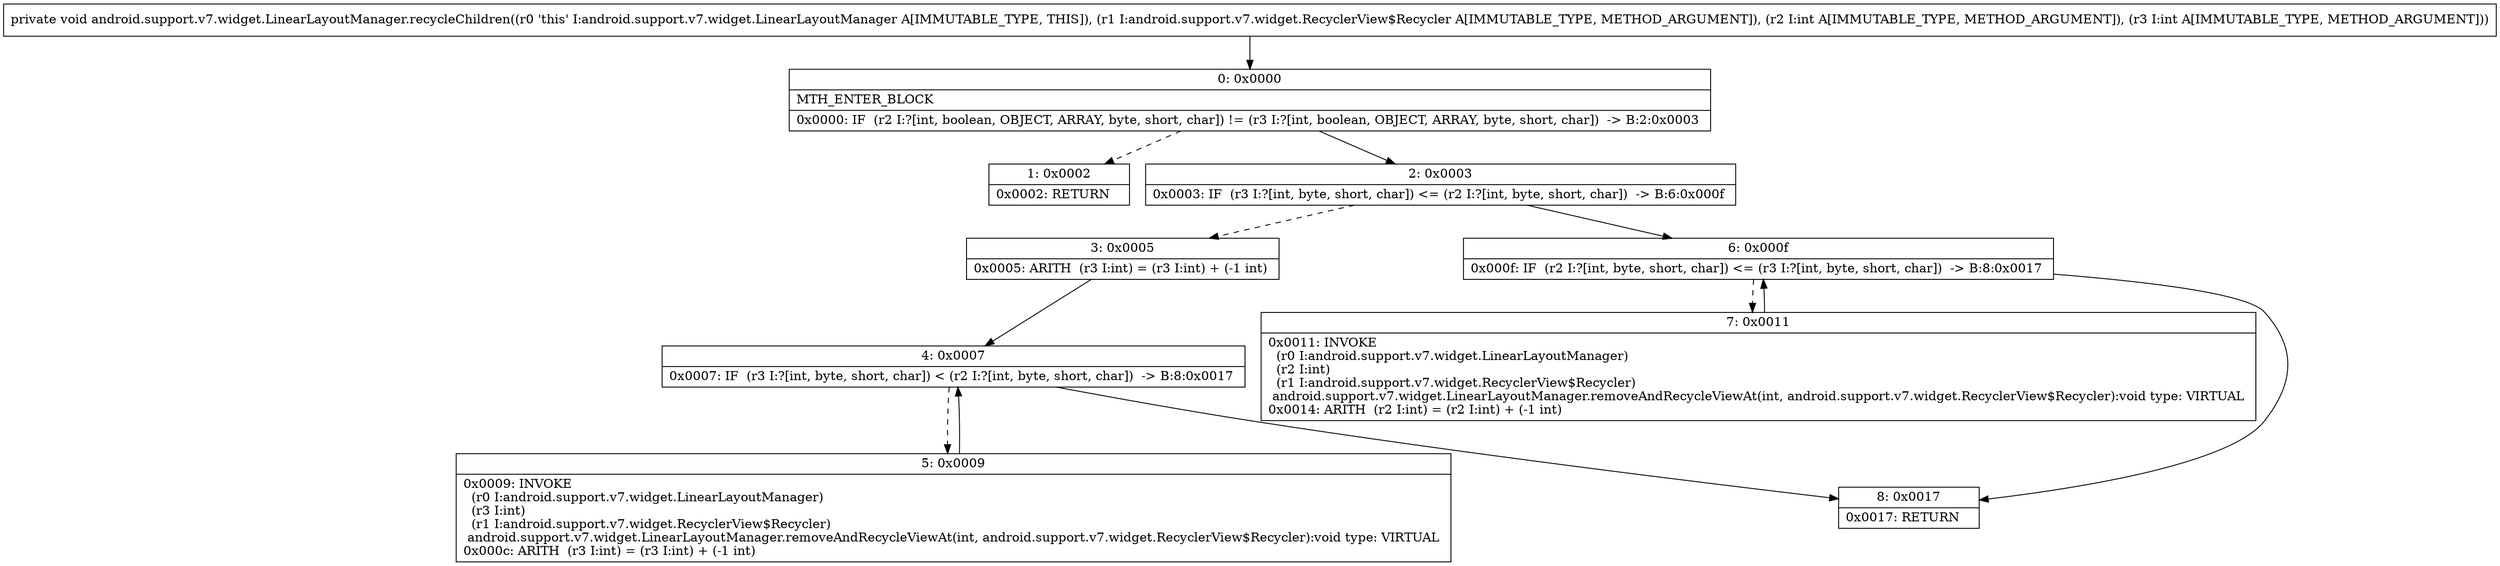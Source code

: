 digraph "CFG forandroid.support.v7.widget.LinearLayoutManager.recycleChildren(Landroid\/support\/v7\/widget\/RecyclerView$Recycler;II)V" {
Node_0 [shape=record,label="{0\:\ 0x0000|MTH_ENTER_BLOCK\l|0x0000: IF  (r2 I:?[int, boolean, OBJECT, ARRAY, byte, short, char]) != (r3 I:?[int, boolean, OBJECT, ARRAY, byte, short, char])  \-\> B:2:0x0003 \l}"];
Node_1 [shape=record,label="{1\:\ 0x0002|0x0002: RETURN   \l}"];
Node_2 [shape=record,label="{2\:\ 0x0003|0x0003: IF  (r3 I:?[int, byte, short, char]) \<= (r2 I:?[int, byte, short, char])  \-\> B:6:0x000f \l}"];
Node_3 [shape=record,label="{3\:\ 0x0005|0x0005: ARITH  (r3 I:int) = (r3 I:int) + (\-1 int) \l}"];
Node_4 [shape=record,label="{4\:\ 0x0007|0x0007: IF  (r3 I:?[int, byte, short, char]) \< (r2 I:?[int, byte, short, char])  \-\> B:8:0x0017 \l}"];
Node_5 [shape=record,label="{5\:\ 0x0009|0x0009: INVOKE  \l  (r0 I:android.support.v7.widget.LinearLayoutManager)\l  (r3 I:int)\l  (r1 I:android.support.v7.widget.RecyclerView$Recycler)\l android.support.v7.widget.LinearLayoutManager.removeAndRecycleViewAt(int, android.support.v7.widget.RecyclerView$Recycler):void type: VIRTUAL \l0x000c: ARITH  (r3 I:int) = (r3 I:int) + (\-1 int) \l}"];
Node_6 [shape=record,label="{6\:\ 0x000f|0x000f: IF  (r2 I:?[int, byte, short, char]) \<= (r3 I:?[int, byte, short, char])  \-\> B:8:0x0017 \l}"];
Node_7 [shape=record,label="{7\:\ 0x0011|0x0011: INVOKE  \l  (r0 I:android.support.v7.widget.LinearLayoutManager)\l  (r2 I:int)\l  (r1 I:android.support.v7.widget.RecyclerView$Recycler)\l android.support.v7.widget.LinearLayoutManager.removeAndRecycleViewAt(int, android.support.v7.widget.RecyclerView$Recycler):void type: VIRTUAL \l0x0014: ARITH  (r2 I:int) = (r2 I:int) + (\-1 int) \l}"];
Node_8 [shape=record,label="{8\:\ 0x0017|0x0017: RETURN   \l}"];
MethodNode[shape=record,label="{private void android.support.v7.widget.LinearLayoutManager.recycleChildren((r0 'this' I:android.support.v7.widget.LinearLayoutManager A[IMMUTABLE_TYPE, THIS]), (r1 I:android.support.v7.widget.RecyclerView$Recycler A[IMMUTABLE_TYPE, METHOD_ARGUMENT]), (r2 I:int A[IMMUTABLE_TYPE, METHOD_ARGUMENT]), (r3 I:int A[IMMUTABLE_TYPE, METHOD_ARGUMENT])) }"];
MethodNode -> Node_0;
Node_0 -> Node_1[style=dashed];
Node_0 -> Node_2;
Node_2 -> Node_3[style=dashed];
Node_2 -> Node_6;
Node_3 -> Node_4;
Node_4 -> Node_5[style=dashed];
Node_4 -> Node_8;
Node_5 -> Node_4;
Node_6 -> Node_7[style=dashed];
Node_6 -> Node_8;
Node_7 -> Node_6;
}

